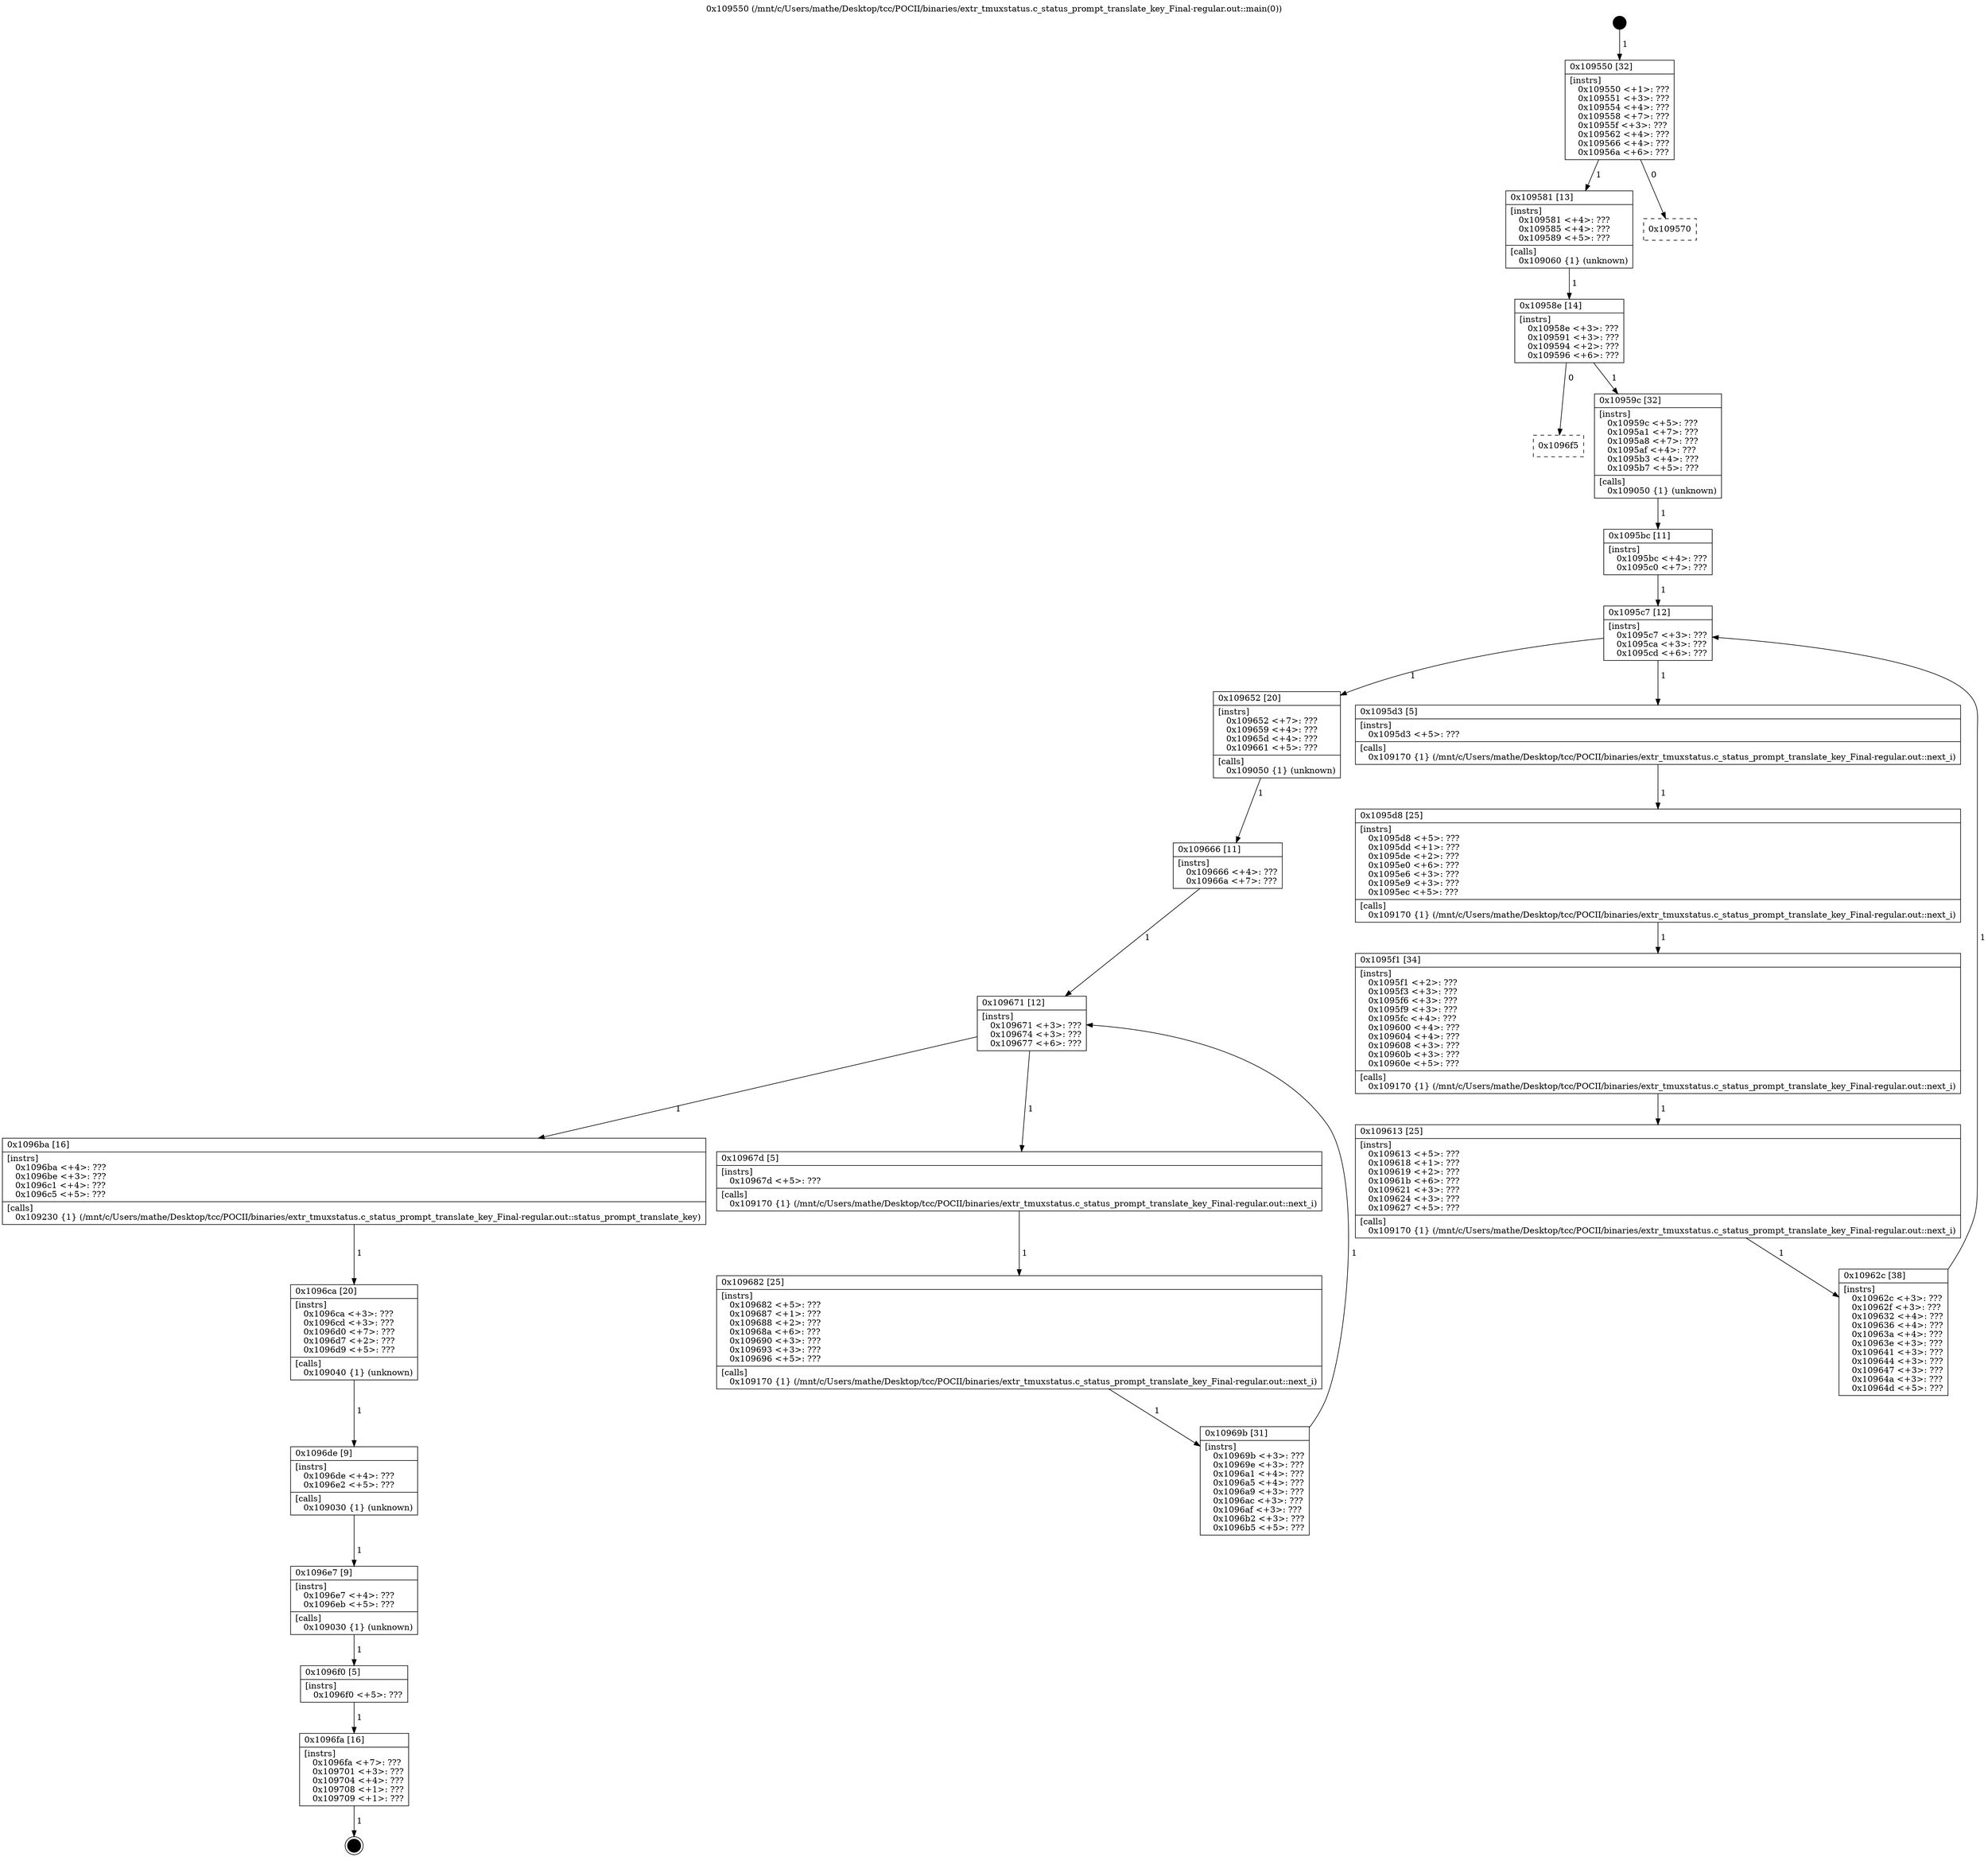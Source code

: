 digraph "0x109550" {
  label = "0x109550 (/mnt/c/Users/mathe/Desktop/tcc/POCII/binaries/extr_tmuxstatus.c_status_prompt_translate_key_Final-regular.out::main(0))"
  labelloc = "t"
  node[shape=record]

  Entry [label="",width=0.3,height=0.3,shape=circle,fillcolor=black,style=filled]
  "0x109550" [label="{
     0x109550 [32]\l
     | [instrs]\l
     &nbsp;&nbsp;0x109550 \<+1\>: ???\l
     &nbsp;&nbsp;0x109551 \<+3\>: ???\l
     &nbsp;&nbsp;0x109554 \<+4\>: ???\l
     &nbsp;&nbsp;0x109558 \<+7\>: ???\l
     &nbsp;&nbsp;0x10955f \<+3\>: ???\l
     &nbsp;&nbsp;0x109562 \<+4\>: ???\l
     &nbsp;&nbsp;0x109566 \<+4\>: ???\l
     &nbsp;&nbsp;0x10956a \<+6\>: ???\l
  }"]
  "0x109581" [label="{
     0x109581 [13]\l
     | [instrs]\l
     &nbsp;&nbsp;0x109581 \<+4\>: ???\l
     &nbsp;&nbsp;0x109585 \<+4\>: ???\l
     &nbsp;&nbsp;0x109589 \<+5\>: ???\l
     | [calls]\l
     &nbsp;&nbsp;0x109060 \{1\} (unknown)\l
  }"]
  "0x109570" [label="{
     0x109570\l
  }", style=dashed]
  "0x10958e" [label="{
     0x10958e [14]\l
     | [instrs]\l
     &nbsp;&nbsp;0x10958e \<+3\>: ???\l
     &nbsp;&nbsp;0x109591 \<+3\>: ???\l
     &nbsp;&nbsp;0x109594 \<+2\>: ???\l
     &nbsp;&nbsp;0x109596 \<+6\>: ???\l
  }"]
  "0x1096f5" [label="{
     0x1096f5\l
  }", style=dashed]
  "0x10959c" [label="{
     0x10959c [32]\l
     | [instrs]\l
     &nbsp;&nbsp;0x10959c \<+5\>: ???\l
     &nbsp;&nbsp;0x1095a1 \<+7\>: ???\l
     &nbsp;&nbsp;0x1095a8 \<+7\>: ???\l
     &nbsp;&nbsp;0x1095af \<+4\>: ???\l
     &nbsp;&nbsp;0x1095b3 \<+4\>: ???\l
     &nbsp;&nbsp;0x1095b7 \<+5\>: ???\l
     | [calls]\l
     &nbsp;&nbsp;0x109050 \{1\} (unknown)\l
  }"]
  Exit [label="",width=0.3,height=0.3,shape=circle,fillcolor=black,style=filled,peripheries=2]
  "0x1095c7" [label="{
     0x1095c7 [12]\l
     | [instrs]\l
     &nbsp;&nbsp;0x1095c7 \<+3\>: ???\l
     &nbsp;&nbsp;0x1095ca \<+3\>: ???\l
     &nbsp;&nbsp;0x1095cd \<+6\>: ???\l
  }"]
  "0x109652" [label="{
     0x109652 [20]\l
     | [instrs]\l
     &nbsp;&nbsp;0x109652 \<+7\>: ???\l
     &nbsp;&nbsp;0x109659 \<+4\>: ???\l
     &nbsp;&nbsp;0x10965d \<+4\>: ???\l
     &nbsp;&nbsp;0x109661 \<+5\>: ???\l
     | [calls]\l
     &nbsp;&nbsp;0x109050 \{1\} (unknown)\l
  }"]
  "0x1095d3" [label="{
     0x1095d3 [5]\l
     | [instrs]\l
     &nbsp;&nbsp;0x1095d3 \<+5\>: ???\l
     | [calls]\l
     &nbsp;&nbsp;0x109170 \{1\} (/mnt/c/Users/mathe/Desktop/tcc/POCII/binaries/extr_tmuxstatus.c_status_prompt_translate_key_Final-regular.out::next_i)\l
  }"]
  "0x1095d8" [label="{
     0x1095d8 [25]\l
     | [instrs]\l
     &nbsp;&nbsp;0x1095d8 \<+5\>: ???\l
     &nbsp;&nbsp;0x1095dd \<+1\>: ???\l
     &nbsp;&nbsp;0x1095de \<+2\>: ???\l
     &nbsp;&nbsp;0x1095e0 \<+6\>: ???\l
     &nbsp;&nbsp;0x1095e6 \<+3\>: ???\l
     &nbsp;&nbsp;0x1095e9 \<+3\>: ???\l
     &nbsp;&nbsp;0x1095ec \<+5\>: ???\l
     | [calls]\l
     &nbsp;&nbsp;0x109170 \{1\} (/mnt/c/Users/mathe/Desktop/tcc/POCII/binaries/extr_tmuxstatus.c_status_prompt_translate_key_Final-regular.out::next_i)\l
  }"]
  "0x1095f1" [label="{
     0x1095f1 [34]\l
     | [instrs]\l
     &nbsp;&nbsp;0x1095f1 \<+2\>: ???\l
     &nbsp;&nbsp;0x1095f3 \<+3\>: ???\l
     &nbsp;&nbsp;0x1095f6 \<+3\>: ???\l
     &nbsp;&nbsp;0x1095f9 \<+3\>: ???\l
     &nbsp;&nbsp;0x1095fc \<+4\>: ???\l
     &nbsp;&nbsp;0x109600 \<+4\>: ???\l
     &nbsp;&nbsp;0x109604 \<+4\>: ???\l
     &nbsp;&nbsp;0x109608 \<+3\>: ???\l
     &nbsp;&nbsp;0x10960b \<+3\>: ???\l
     &nbsp;&nbsp;0x10960e \<+5\>: ???\l
     | [calls]\l
     &nbsp;&nbsp;0x109170 \{1\} (/mnt/c/Users/mathe/Desktop/tcc/POCII/binaries/extr_tmuxstatus.c_status_prompt_translate_key_Final-regular.out::next_i)\l
  }"]
  "0x109613" [label="{
     0x109613 [25]\l
     | [instrs]\l
     &nbsp;&nbsp;0x109613 \<+5\>: ???\l
     &nbsp;&nbsp;0x109618 \<+1\>: ???\l
     &nbsp;&nbsp;0x109619 \<+2\>: ???\l
     &nbsp;&nbsp;0x10961b \<+6\>: ???\l
     &nbsp;&nbsp;0x109621 \<+3\>: ???\l
     &nbsp;&nbsp;0x109624 \<+3\>: ???\l
     &nbsp;&nbsp;0x109627 \<+5\>: ???\l
     | [calls]\l
     &nbsp;&nbsp;0x109170 \{1\} (/mnt/c/Users/mathe/Desktop/tcc/POCII/binaries/extr_tmuxstatus.c_status_prompt_translate_key_Final-regular.out::next_i)\l
  }"]
  "0x10962c" [label="{
     0x10962c [38]\l
     | [instrs]\l
     &nbsp;&nbsp;0x10962c \<+3\>: ???\l
     &nbsp;&nbsp;0x10962f \<+3\>: ???\l
     &nbsp;&nbsp;0x109632 \<+4\>: ???\l
     &nbsp;&nbsp;0x109636 \<+4\>: ???\l
     &nbsp;&nbsp;0x10963a \<+4\>: ???\l
     &nbsp;&nbsp;0x10963e \<+3\>: ???\l
     &nbsp;&nbsp;0x109641 \<+3\>: ???\l
     &nbsp;&nbsp;0x109644 \<+3\>: ???\l
     &nbsp;&nbsp;0x109647 \<+3\>: ???\l
     &nbsp;&nbsp;0x10964a \<+3\>: ???\l
     &nbsp;&nbsp;0x10964d \<+5\>: ???\l
  }"]
  "0x1095bc" [label="{
     0x1095bc [11]\l
     | [instrs]\l
     &nbsp;&nbsp;0x1095bc \<+4\>: ???\l
     &nbsp;&nbsp;0x1095c0 \<+7\>: ???\l
  }"]
  "0x109671" [label="{
     0x109671 [12]\l
     | [instrs]\l
     &nbsp;&nbsp;0x109671 \<+3\>: ???\l
     &nbsp;&nbsp;0x109674 \<+3\>: ???\l
     &nbsp;&nbsp;0x109677 \<+6\>: ???\l
  }"]
  "0x1096ba" [label="{
     0x1096ba [16]\l
     | [instrs]\l
     &nbsp;&nbsp;0x1096ba \<+4\>: ???\l
     &nbsp;&nbsp;0x1096be \<+3\>: ???\l
     &nbsp;&nbsp;0x1096c1 \<+4\>: ???\l
     &nbsp;&nbsp;0x1096c5 \<+5\>: ???\l
     | [calls]\l
     &nbsp;&nbsp;0x109230 \{1\} (/mnt/c/Users/mathe/Desktop/tcc/POCII/binaries/extr_tmuxstatus.c_status_prompt_translate_key_Final-regular.out::status_prompt_translate_key)\l
  }"]
  "0x10967d" [label="{
     0x10967d [5]\l
     | [instrs]\l
     &nbsp;&nbsp;0x10967d \<+5\>: ???\l
     | [calls]\l
     &nbsp;&nbsp;0x109170 \{1\} (/mnt/c/Users/mathe/Desktop/tcc/POCII/binaries/extr_tmuxstatus.c_status_prompt_translate_key_Final-regular.out::next_i)\l
  }"]
  "0x109682" [label="{
     0x109682 [25]\l
     | [instrs]\l
     &nbsp;&nbsp;0x109682 \<+5\>: ???\l
     &nbsp;&nbsp;0x109687 \<+1\>: ???\l
     &nbsp;&nbsp;0x109688 \<+2\>: ???\l
     &nbsp;&nbsp;0x10968a \<+6\>: ???\l
     &nbsp;&nbsp;0x109690 \<+3\>: ???\l
     &nbsp;&nbsp;0x109693 \<+3\>: ???\l
     &nbsp;&nbsp;0x109696 \<+5\>: ???\l
     | [calls]\l
     &nbsp;&nbsp;0x109170 \{1\} (/mnt/c/Users/mathe/Desktop/tcc/POCII/binaries/extr_tmuxstatus.c_status_prompt_translate_key_Final-regular.out::next_i)\l
  }"]
  "0x10969b" [label="{
     0x10969b [31]\l
     | [instrs]\l
     &nbsp;&nbsp;0x10969b \<+3\>: ???\l
     &nbsp;&nbsp;0x10969e \<+3\>: ???\l
     &nbsp;&nbsp;0x1096a1 \<+4\>: ???\l
     &nbsp;&nbsp;0x1096a5 \<+4\>: ???\l
     &nbsp;&nbsp;0x1096a9 \<+3\>: ???\l
     &nbsp;&nbsp;0x1096ac \<+3\>: ???\l
     &nbsp;&nbsp;0x1096af \<+3\>: ???\l
     &nbsp;&nbsp;0x1096b2 \<+3\>: ???\l
     &nbsp;&nbsp;0x1096b5 \<+5\>: ???\l
  }"]
  "0x109666" [label="{
     0x109666 [11]\l
     | [instrs]\l
     &nbsp;&nbsp;0x109666 \<+4\>: ???\l
     &nbsp;&nbsp;0x10966a \<+7\>: ???\l
  }"]
  "0x1096ca" [label="{
     0x1096ca [20]\l
     | [instrs]\l
     &nbsp;&nbsp;0x1096ca \<+3\>: ???\l
     &nbsp;&nbsp;0x1096cd \<+3\>: ???\l
     &nbsp;&nbsp;0x1096d0 \<+7\>: ???\l
     &nbsp;&nbsp;0x1096d7 \<+2\>: ???\l
     &nbsp;&nbsp;0x1096d9 \<+5\>: ???\l
     | [calls]\l
     &nbsp;&nbsp;0x109040 \{1\} (unknown)\l
  }"]
  "0x1096de" [label="{
     0x1096de [9]\l
     | [instrs]\l
     &nbsp;&nbsp;0x1096de \<+4\>: ???\l
     &nbsp;&nbsp;0x1096e2 \<+5\>: ???\l
     | [calls]\l
     &nbsp;&nbsp;0x109030 \{1\} (unknown)\l
  }"]
  "0x1096e7" [label="{
     0x1096e7 [9]\l
     | [instrs]\l
     &nbsp;&nbsp;0x1096e7 \<+4\>: ???\l
     &nbsp;&nbsp;0x1096eb \<+5\>: ???\l
     | [calls]\l
     &nbsp;&nbsp;0x109030 \{1\} (unknown)\l
  }"]
  "0x1096f0" [label="{
     0x1096f0 [5]\l
     | [instrs]\l
     &nbsp;&nbsp;0x1096f0 \<+5\>: ???\l
  }"]
  "0x1096fa" [label="{
     0x1096fa [16]\l
     | [instrs]\l
     &nbsp;&nbsp;0x1096fa \<+7\>: ???\l
     &nbsp;&nbsp;0x109701 \<+3\>: ???\l
     &nbsp;&nbsp;0x109704 \<+4\>: ???\l
     &nbsp;&nbsp;0x109708 \<+1\>: ???\l
     &nbsp;&nbsp;0x109709 \<+1\>: ???\l
  }"]
  Entry -> "0x109550" [label=" 1"]
  "0x109550" -> "0x109581" [label=" 1"]
  "0x109550" -> "0x109570" [label=" 0"]
  "0x109581" -> "0x10958e" [label=" 1"]
  "0x10958e" -> "0x1096f5" [label=" 0"]
  "0x10958e" -> "0x10959c" [label=" 1"]
  "0x1096fa" -> Exit [label=" 1"]
  "0x10959c" -> "0x1095bc" [label=" 1"]
  "0x1095c7" -> "0x109652" [label=" 1"]
  "0x1095c7" -> "0x1095d3" [label=" 1"]
  "0x1095d3" -> "0x1095d8" [label=" 1"]
  "0x1095d8" -> "0x1095f1" [label=" 1"]
  "0x1095f1" -> "0x109613" [label=" 1"]
  "0x109613" -> "0x10962c" [label=" 1"]
  "0x1095bc" -> "0x1095c7" [label=" 1"]
  "0x10962c" -> "0x1095c7" [label=" 1"]
  "0x109652" -> "0x109666" [label=" 1"]
  "0x109671" -> "0x1096ba" [label=" 1"]
  "0x109671" -> "0x10967d" [label=" 1"]
  "0x10967d" -> "0x109682" [label=" 1"]
  "0x109682" -> "0x10969b" [label=" 1"]
  "0x109666" -> "0x109671" [label=" 1"]
  "0x10969b" -> "0x109671" [label=" 1"]
  "0x1096ba" -> "0x1096ca" [label=" 1"]
  "0x1096ca" -> "0x1096de" [label=" 1"]
  "0x1096de" -> "0x1096e7" [label=" 1"]
  "0x1096e7" -> "0x1096f0" [label=" 1"]
  "0x1096f0" -> "0x1096fa" [label=" 1"]
}
